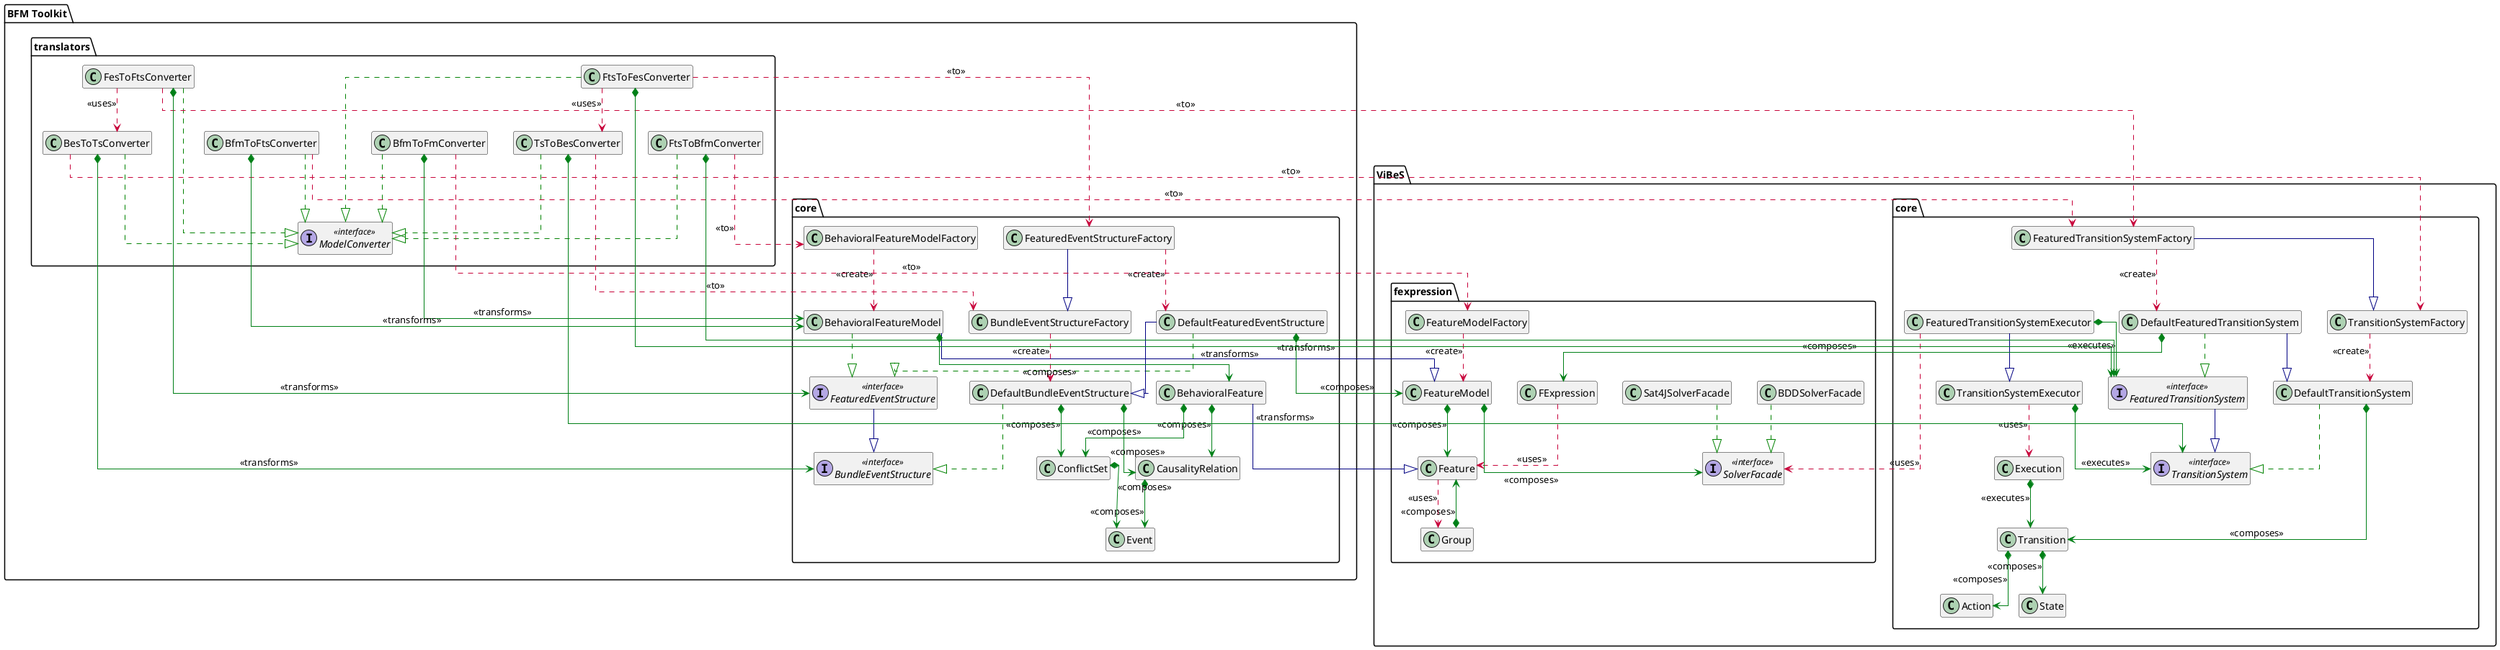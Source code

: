 @startuml

top to bottom direction
skinparam linetype ortho
hide empty methods
hide empty fields

'Inheritance -- Mandatory (hierarchy)
!define EXTENDS -[#000082,plain]-^
'Realization -- Important
!define IMPLEMENTS -[#008200,dashed]-^
'Dependency -- if non-obvious or cross-cutting
!define USES  -[#C70039,dashed]->
'Composition -- only if non-trivial
!define HAS_A *-[#008017,plain]->

' Package ukl.kcl.info core classes
package "BFM Toolkit.core" {
    class Event
    class CausalityRelation
    class ConflictSet
    class BehavioralFeature
    class BehavioralFeatureModel
    class BehavioralFeatureModelFactory
    interface BundleEventStructure << interface >>
    class BundleEventStructureFactory
    class DefaultBundleEventStructure
    class DefaultFeaturedEventStructure
    interface FeaturedEventStructure << interface >>
    class FeaturedEventStructureFactory
}

package "BFM Toolkit.translators" {
    interface ModelConverter << interface >>
    class BesToTsConverter
    class BfmToFmConverter
    class BfmToFtsConverter
    class FesToFtsConverter
    class FtsToBfmConverter
    class FtsToFesConverter
    class TsToBesConverter
}

' Package be.vibes.ts core classes
package "ViBeS.core" {
    class Action
    class State
    class Transition
    interface TransitionSystem << interface >>
    class TransitionSystemFactory
    class DefaultTransitionSystem
    interface FeaturedTransitionSystem << interface >>
    class FeaturedTransitionSystemFactory
    class DefaultFeaturedTransitionSystem
    class Execution
    class TransitionSystemExecutor
    class FeaturedTransitionSystemExecutor
}

' Package be.vibes.fexpression core classes
package "ViBeS.fexpression" {
    class FExpression
    class Feature
    class FeatureModel
    class FeatureModelFactory
    class Group
    interface SolverFacade << interface >>
    class Sat4JSolverFacade
    class BDDSolverFacade
}


BDDSolverFacade                   IMPLEMENTS  SolverFacade
BehavioralFeatureModel            IMPLEMENTS  FeaturedEventStructure
BesToTsConverter                  IMPLEMENTS  ModelConverter
BfmToFmConverter                  IMPLEMENTS  ModelConverter
BfmToFtsConverter                 IMPLEMENTS  ModelConverter
DefaultBundleEventStructure       IMPLEMENTS  BundleEventStructure
DefaultFeaturedEventStructure     IMPLEMENTS  FeaturedEventStructure
DefaultFeaturedTransitionSystem   IMPLEMENTS  FeaturedTransitionSystem
DefaultTransitionSystem           IMPLEMENTS  TransitionSystem
FesToFtsConverter                 IMPLEMENTS  ModelConverter
FtsToBfmConverter                 IMPLEMENTS  ModelConverter
FtsToFesConverter                 IMPLEMENTS  ModelConverter
Sat4JSolverFacade                 IMPLEMENTS  SolverFacade
TsToBesConverter                  IMPLEMENTS  ModelConverter

BehavioralFeature                 EXTENDS  Feature
BehavioralFeatureModel            EXTENDS  FeatureModel
DefaultFeaturedEventStructure     EXTENDS  DefaultBundleEventStructure
DefaultFeaturedTransitionSystem   EXTENDS  DefaultTransitionSystem
FeaturedEventStructure            EXTENDS  BundleEventStructure
FeaturedEventStructureFactory     EXTENDS  BundleEventStructureFactory
FeaturedTransitionSystem          EXTENDS  TransitionSystem
FeaturedTransitionSystemExecutor  EXTENDS  TransitionSystemExecutor
FeaturedTransitionSystemFactory   EXTENDS  TransitionSystemFactory

BehavioralFeatureModelFactory     USES   BehavioralFeatureModel: "<<create>>"
BundleEventStructureFactory       USES   DefaultBundleEventStructure: "<<create>>"
FeaturedEventStructureFactory     USES   DefaultFeaturedEventStructure: "<<create>>"
FesToFtsConverter                 USES   BesToTsConverter: "<<uses>>"
FtsToFesConverter                 USES   TsToBesConverter: "<<uses>>"
FesToFtsConverter                 USES   FeaturedTransitionSystemFactory: "<<to>>"
FtsToBfmConverter                 USES   BehavioralFeatureModelFactory: "<<to>>"
FtsToFesConverter                 USES   FeaturedEventStructureFactory: "<<to>>"
TsToBesConverter                  USES   BundleEventStructureFactory: "<<to>>"
BesToTsConverter                  USES   TransitionSystemFactory: "<<to>>"
BfmToFmConverter                  USES   FeatureModelFactory: "<<to>>"
BfmToFtsConverter                 USES   FeaturedTransitionSystemFactory: "<<to>>"
Feature                           USES  Group: "<<uses>>"
TransitionSystemExecutor          USES  Execution: "<<uses>>"
FeaturedTransitionSystemExecutor  USES  SolverFacade: "<<uses>>"
FExpression                       USES  Feature: "<<uses>>"
FeatureModelFactory               USES   FeatureModel: "<<create>>"
TransitionSystemFactory           USES  DefaultTransitionSystem: "<<create>>"
FeaturedTransitionSystemFactory   USES  DefaultFeaturedTransitionSystem: "<<create>>"

FeatureModel                     HAS_A   Feature: "<<composes>>"
BehavioralFeature                HAS_A   CausalityRelation: "<<composes>>"
BehavioralFeature                HAS_A   ConflictSet: "<<composes>>"
DefaultBundleEventStructure      HAS_A   CausalityRelation: "<<composes>>"
DefaultBundleEventStructure      HAS_A   ConflictSet: "<<composes>>"
BehavioralFeatureModel           HAS_A   BehavioralFeature: "<<composes>>"
DefaultFeaturedEventStructure    HAS_A  FeatureModel: "<<composes>>"
DefaultFeaturedTransitionSystem  HAS_A  FExpression: "<<composes>>"
DefaultTransitionSystem          HAS_A  Transition: "<<composes>>"
FeatureModel                     HAS_A  SolverFacade: "<<composes>>"
Transition                       HAS_A  Action: "<<composes>>"
Transition                       HAS_A  State: "<<composes>>"
CausalityRelation                HAS_A  Event: "<<composes>>"
ConflictSet                      HAS_A  Event: "<<composes>>"
Group                            HAS_A   Feature: "<<composes>>"
TransitionSystemExecutor         HAS_A  TransitionSystem: "<<executes>>"
FeaturedTransitionSystemExecutor HAS_A  FeaturedTransitionSystem: "<<executes>>"
Execution                        HAS_A  Transition: "<<executes>>"
BesToTsConverter                 HAS_A  BundleEventStructure: "<<transforms>>"
BfmToFmConverter                 HAS_A  BehavioralFeatureModel: "<<transforms>>"
BfmToFtsConverter                HAS_A  BehavioralFeatureModel: "<<transforms>>"
FesToFtsConverter                HAS_A  FeaturedEventStructure: "<<transforms>>"
FtsToBfmConverter                HAS_A  FeaturedTransitionSystem: "<<transforms>>"
FtsToFesConverter                HAS_A  FeaturedTransitionSystem: "<<transforms>>"
TsToBesConverter                 HAS_A  TransitionSystem: "<<transforms>>"


@enduml
